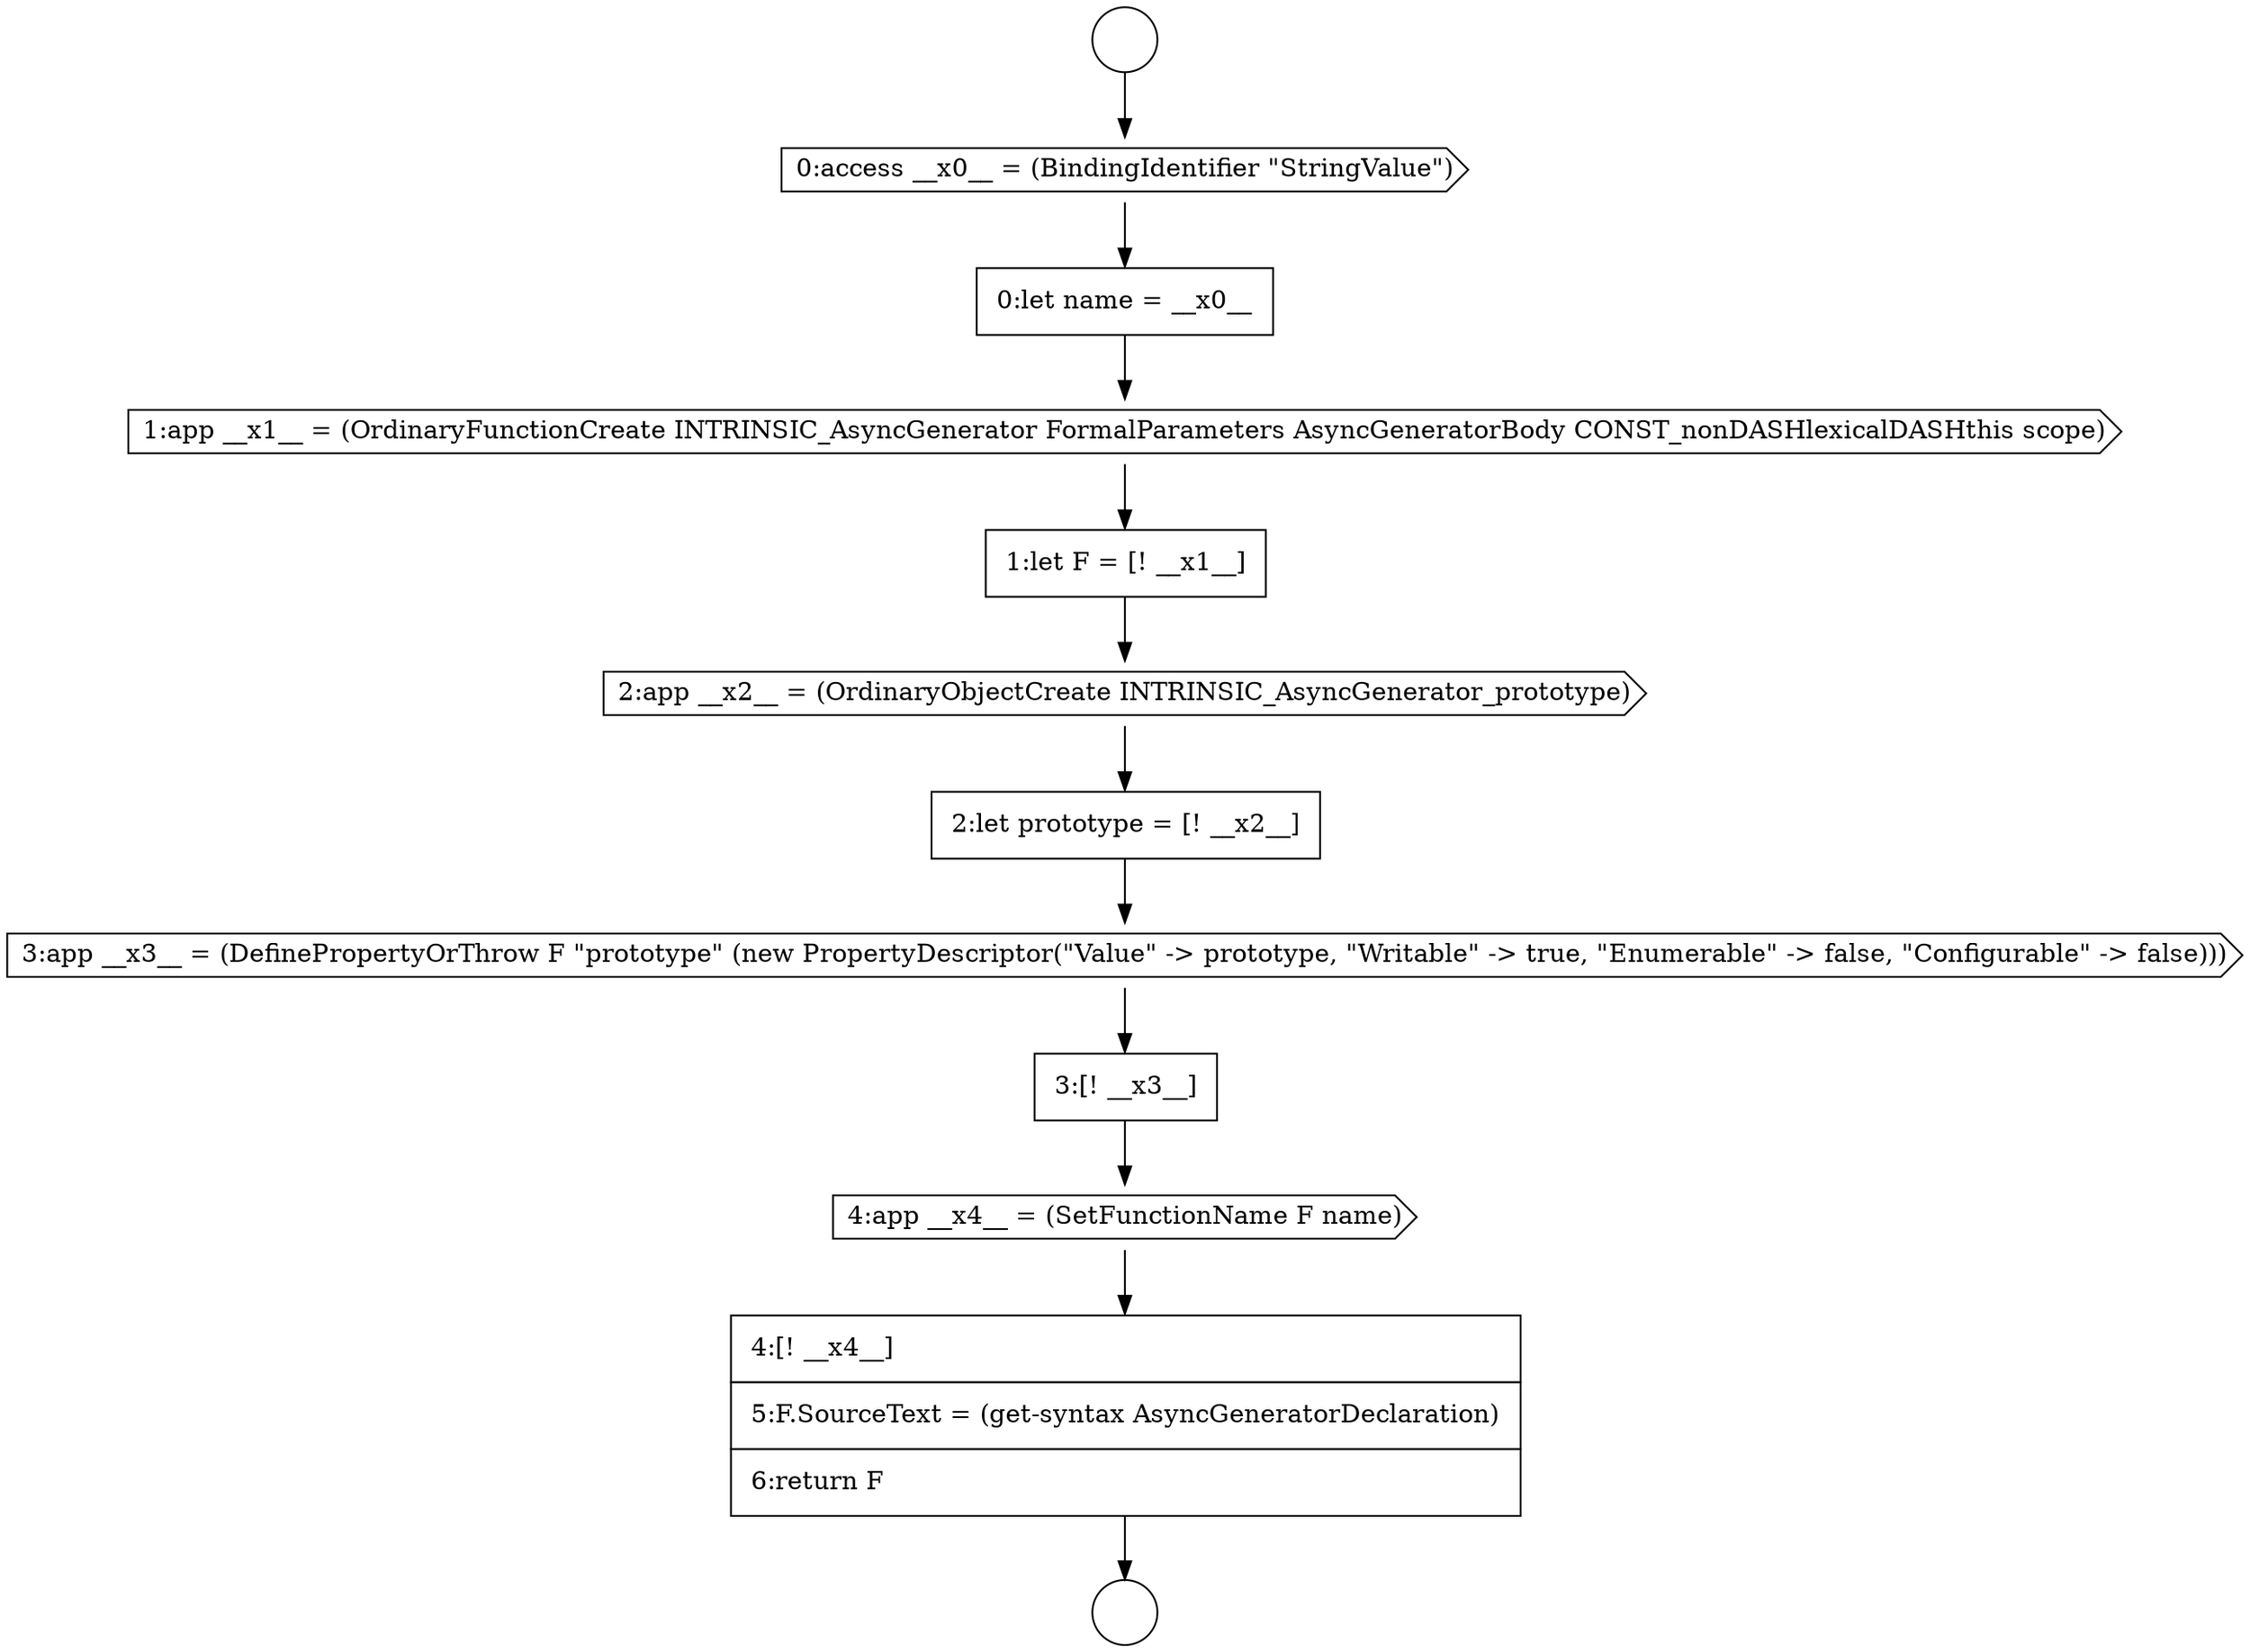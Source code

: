 digraph {
  node9540 [shape=circle label=" " color="black" fillcolor="white" style=filled]
  node9548 [shape=none, margin=0, label=<<font color="black">
    <table border="0" cellborder="1" cellspacing="0" cellpadding="10">
      <tr><td align="left">3:[! __x3__]</td></tr>
    </table>
  </font>> color="black" fillcolor="white" style=filled]
  node9544 [shape=none, margin=0, label=<<font color="black">
    <table border="0" cellborder="1" cellspacing="0" cellpadding="10">
      <tr><td align="left">1:let F = [! __x1__]</td></tr>
    </table>
  </font>> color="black" fillcolor="white" style=filled]
  node9549 [shape=cds, label=<<font color="black">4:app __x4__ = (SetFunctionName F name)</font>> color="black" fillcolor="white" style=filled]
  node9539 [shape=circle label=" " color="black" fillcolor="white" style=filled]
  node9545 [shape=cds, label=<<font color="black">2:app __x2__ = (OrdinaryObjectCreate INTRINSIC_AsyncGenerator_prototype)</font>> color="black" fillcolor="white" style=filled]
  node9543 [shape=cds, label=<<font color="black">1:app __x1__ = (OrdinaryFunctionCreate INTRINSIC_AsyncGenerator FormalParameters AsyncGeneratorBody CONST_nonDASHlexicalDASHthis scope)</font>> color="black" fillcolor="white" style=filled]
  node9546 [shape=none, margin=0, label=<<font color="black">
    <table border="0" cellborder="1" cellspacing="0" cellpadding="10">
      <tr><td align="left">2:let prototype = [! __x2__]</td></tr>
    </table>
  </font>> color="black" fillcolor="white" style=filled]
  node9550 [shape=none, margin=0, label=<<font color="black">
    <table border="0" cellborder="1" cellspacing="0" cellpadding="10">
      <tr><td align="left">4:[! __x4__]</td></tr>
      <tr><td align="left">5:F.SourceText = (get-syntax AsyncGeneratorDeclaration)</td></tr>
      <tr><td align="left">6:return F</td></tr>
    </table>
  </font>> color="black" fillcolor="white" style=filled]
  node9542 [shape=none, margin=0, label=<<font color="black">
    <table border="0" cellborder="1" cellspacing="0" cellpadding="10">
      <tr><td align="left">0:let name = __x0__</td></tr>
    </table>
  </font>> color="black" fillcolor="white" style=filled]
  node9541 [shape=cds, label=<<font color="black">0:access __x0__ = (BindingIdentifier &quot;StringValue&quot;)</font>> color="black" fillcolor="white" style=filled]
  node9547 [shape=cds, label=<<font color="black">3:app __x3__ = (DefinePropertyOrThrow F &quot;prototype&quot; (new PropertyDescriptor(&quot;Value&quot; -&gt; prototype, &quot;Writable&quot; -&gt; true, &quot;Enumerable&quot; -&gt; false, &quot;Configurable&quot; -&gt; false)))</font>> color="black" fillcolor="white" style=filled]
  node9547 -> node9548 [ color="black"]
  node9542 -> node9543 [ color="black"]
  node9545 -> node9546 [ color="black"]
  node9539 -> node9541 [ color="black"]
  node9550 -> node9540 [ color="black"]
  node9546 -> node9547 [ color="black"]
  node9541 -> node9542 [ color="black"]
  node9548 -> node9549 [ color="black"]
  node9549 -> node9550 [ color="black"]
  node9543 -> node9544 [ color="black"]
  node9544 -> node9545 [ color="black"]
}
